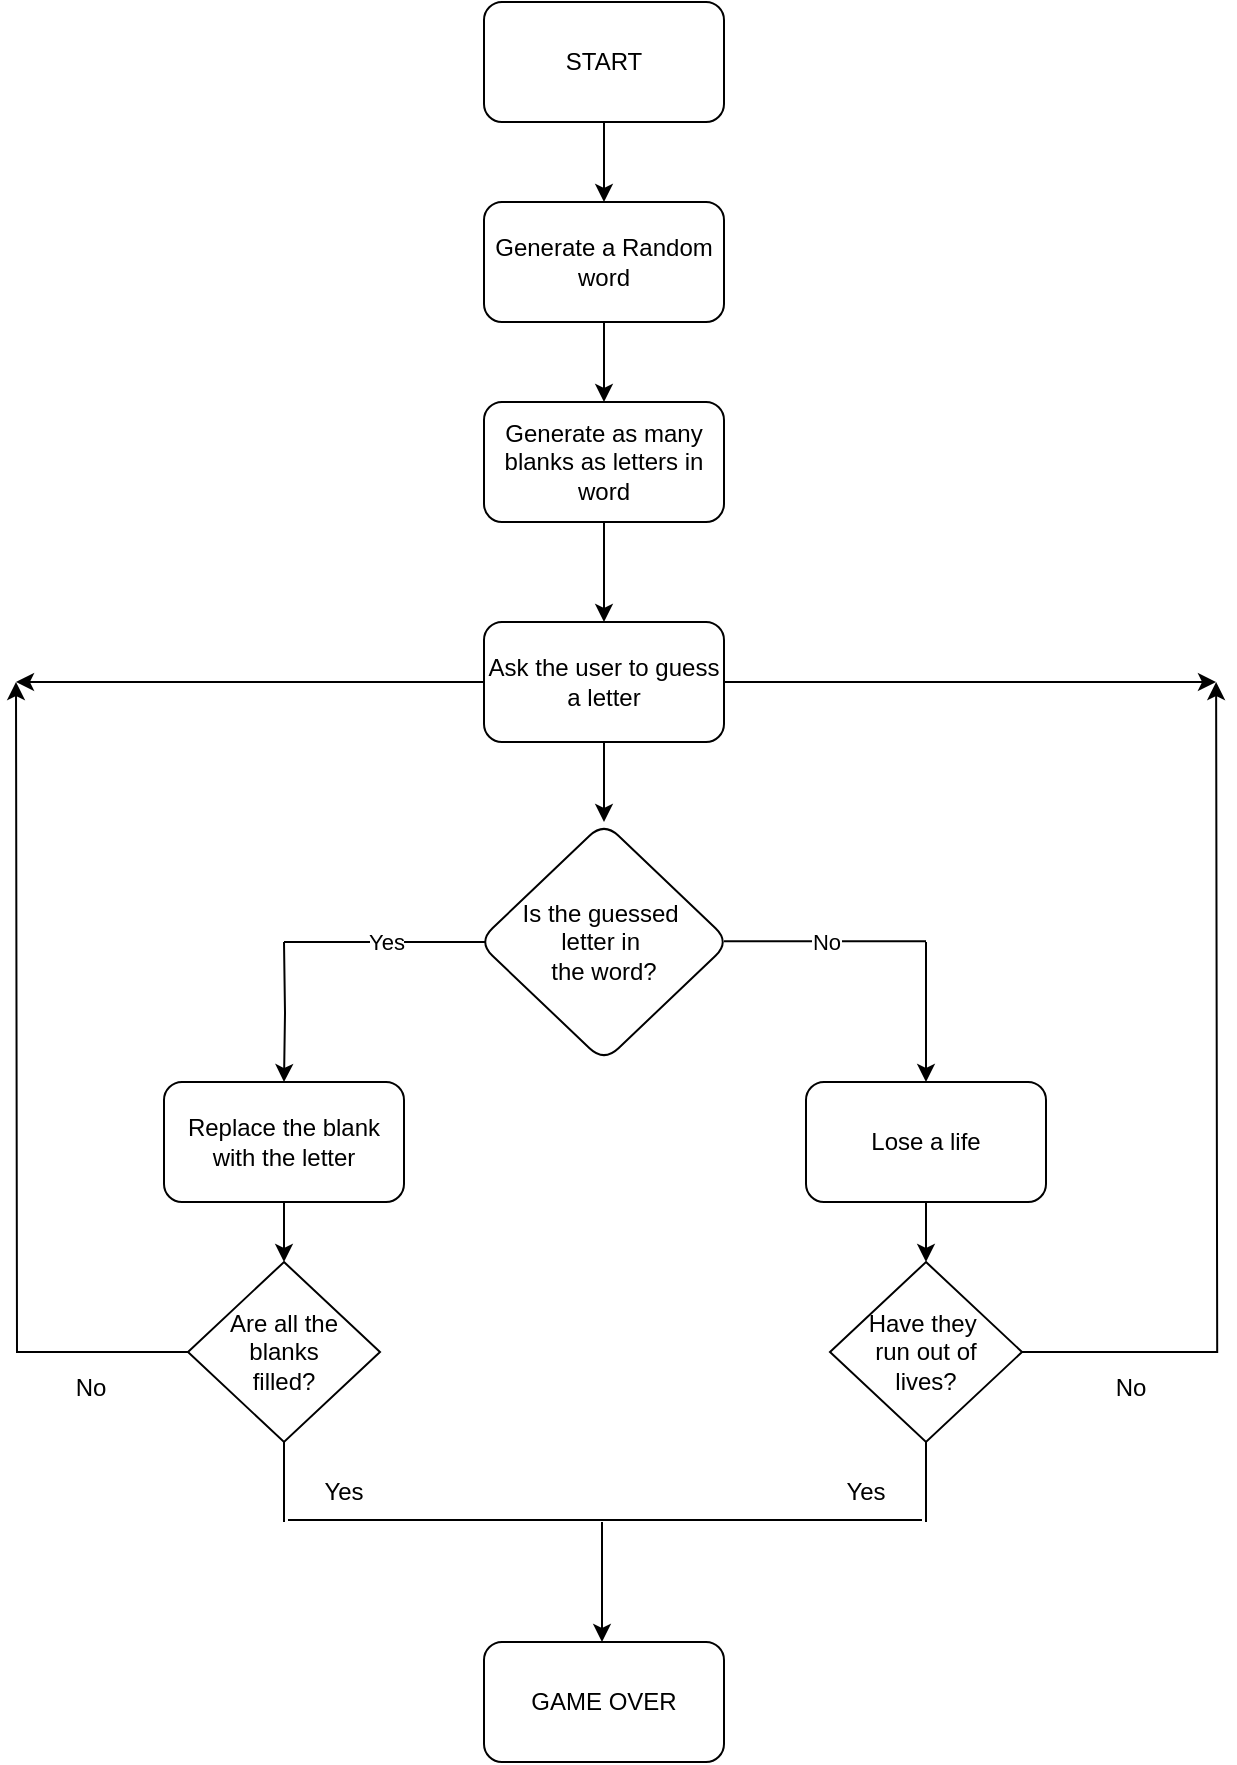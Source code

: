 <mxfile version="22.1.4" type="onedrive">
  <diagram id="C5RBs43oDa-KdzZeNtuy" name="Page-1">
    <mxGraphModel grid="1" page="1" gridSize="10" guides="1" tooltips="1" connect="1" arrows="1" fold="1" pageScale="1" pageWidth="827" pageHeight="1169" math="0" shadow="0">
      <root>
        <mxCell id="WIyWlLk6GJQsqaUBKTNV-0" />
        <mxCell id="WIyWlLk6GJQsqaUBKTNV-1" parent="WIyWlLk6GJQsqaUBKTNV-0" />
        <mxCell id="EvzbD7li760-sztUtzPp-3" style="edgeStyle=orthogonalEdgeStyle;rounded=0;orthogonalLoop=1;jettySize=auto;html=1;exitX=0.5;exitY=1;exitDx=0;exitDy=0;" edge="1" parent="WIyWlLk6GJQsqaUBKTNV-1">
          <mxGeometry relative="1" as="geometry">
            <mxPoint x="220" y="220" as="sourcePoint" />
            <mxPoint x="220" y="220" as="targetPoint" />
          </mxGeometry>
        </mxCell>
        <mxCell id="TeKCX0aCPJAGcK2ra2V3-2" value="" style="edgeStyle=orthogonalEdgeStyle;rounded=0;orthogonalLoop=1;jettySize=auto;html=1;" edge="1" parent="WIyWlLk6GJQsqaUBKTNV-1" source="TeKCX0aCPJAGcK2ra2V3-0" target="TeKCX0aCPJAGcK2ra2V3-1">
          <mxGeometry relative="1" as="geometry" />
        </mxCell>
        <mxCell id="TeKCX0aCPJAGcK2ra2V3-0" value="START" style="rounded=1;whiteSpace=wrap;html=1;" vertex="1" parent="WIyWlLk6GJQsqaUBKTNV-1">
          <mxGeometry x="354" y="40" width="120" height="60" as="geometry" />
        </mxCell>
        <mxCell id="TeKCX0aCPJAGcK2ra2V3-4" value="" style="edgeStyle=orthogonalEdgeStyle;rounded=0;orthogonalLoop=1;jettySize=auto;html=1;" edge="1" parent="WIyWlLk6GJQsqaUBKTNV-1" source="TeKCX0aCPJAGcK2ra2V3-1" target="TeKCX0aCPJAGcK2ra2V3-3">
          <mxGeometry relative="1" as="geometry" />
        </mxCell>
        <mxCell id="TeKCX0aCPJAGcK2ra2V3-1" value="Generate a Random word" style="whiteSpace=wrap;html=1;rounded=1;" vertex="1" parent="WIyWlLk6GJQsqaUBKTNV-1">
          <mxGeometry x="354" y="140" width="120" height="60" as="geometry" />
        </mxCell>
        <mxCell id="TeKCX0aCPJAGcK2ra2V3-6" value="" style="edgeStyle=orthogonalEdgeStyle;rounded=0;orthogonalLoop=1;jettySize=auto;html=1;" edge="1" parent="WIyWlLk6GJQsqaUBKTNV-1" source="TeKCX0aCPJAGcK2ra2V3-3" target="TeKCX0aCPJAGcK2ra2V3-5">
          <mxGeometry relative="1" as="geometry" />
        </mxCell>
        <mxCell id="TeKCX0aCPJAGcK2ra2V3-3" value="Generate as many blanks as letters in word" style="whiteSpace=wrap;html=1;rounded=1;" vertex="1" parent="WIyWlLk6GJQsqaUBKTNV-1">
          <mxGeometry x="354" y="240" width="120" height="60" as="geometry" />
        </mxCell>
        <mxCell id="TeKCX0aCPJAGcK2ra2V3-8" value="" style="edgeStyle=orthogonalEdgeStyle;rounded=0;orthogonalLoop=1;jettySize=auto;html=1;" edge="1" parent="WIyWlLk6GJQsqaUBKTNV-1" source="TeKCX0aCPJAGcK2ra2V3-5" target="TeKCX0aCPJAGcK2ra2V3-7">
          <mxGeometry relative="1" as="geometry" />
        </mxCell>
        <mxCell id="TeKCX0aCPJAGcK2ra2V3-32" style="edgeStyle=orthogonalEdgeStyle;rounded=0;orthogonalLoop=1;jettySize=auto;html=1;" edge="1" parent="WIyWlLk6GJQsqaUBKTNV-1" source="TeKCX0aCPJAGcK2ra2V3-5">
          <mxGeometry relative="1" as="geometry">
            <mxPoint x="120" y="380" as="targetPoint" />
          </mxGeometry>
        </mxCell>
        <mxCell id="TeKCX0aCPJAGcK2ra2V3-33" style="edgeStyle=orthogonalEdgeStyle;rounded=0;orthogonalLoop=1;jettySize=auto;html=1;" edge="1" parent="WIyWlLk6GJQsqaUBKTNV-1" source="TeKCX0aCPJAGcK2ra2V3-5">
          <mxGeometry relative="1" as="geometry">
            <mxPoint x="720" y="380" as="targetPoint" />
          </mxGeometry>
        </mxCell>
        <mxCell id="TeKCX0aCPJAGcK2ra2V3-5" value="Ask the user to guess a letter" style="whiteSpace=wrap;html=1;rounded=1;" vertex="1" parent="WIyWlLk6GJQsqaUBKTNV-1">
          <mxGeometry x="354" y="350" width="120" height="60" as="geometry" />
        </mxCell>
        <mxCell id="TeKCX0aCPJAGcK2ra2V3-7" value="Is the guessed&amp;nbsp;&lt;br&gt;letter in&amp;nbsp;&lt;br&gt;the word?" style="rhombus;whiteSpace=wrap;html=1;rounded=1;" vertex="1" parent="WIyWlLk6GJQsqaUBKTNV-1">
          <mxGeometry x="351" y="450" width="126" height="120" as="geometry" />
        </mxCell>
        <mxCell id="TeKCX0aCPJAGcK2ra2V3-12" value="" style="edgeStyle=orthogonalEdgeStyle;rounded=0;orthogonalLoop=1;jettySize=auto;html=1;" edge="1" parent="WIyWlLk6GJQsqaUBKTNV-1" target="TeKCX0aCPJAGcK2ra2V3-16">
          <mxGeometry relative="1" as="geometry">
            <mxPoint x="254" y="510" as="sourcePoint" />
            <mxPoint x="254" y="610" as="targetPoint" />
          </mxGeometry>
        </mxCell>
        <mxCell id="TeKCX0aCPJAGcK2ra2V3-13" value="Yes" style="endArrow=none;html=1;rounded=0;" edge="1" parent="WIyWlLk6GJQsqaUBKTNV-1">
          <mxGeometry width="50" height="50" relative="1" as="geometry">
            <mxPoint x="254" y="510" as="sourcePoint" />
            <mxPoint x="355" y="510" as="targetPoint" />
          </mxGeometry>
        </mxCell>
        <mxCell id="TeKCX0aCPJAGcK2ra2V3-14" value="No" style="endArrow=none;html=1;rounded=0;" edge="1" parent="WIyWlLk6GJQsqaUBKTNV-1">
          <mxGeometry width="50" height="50" relative="1" as="geometry">
            <mxPoint x="474" y="509.6" as="sourcePoint" />
            <mxPoint x="575" y="509.6" as="targetPoint" />
          </mxGeometry>
        </mxCell>
        <mxCell id="TeKCX0aCPJAGcK2ra2V3-15" value="" style="edgeStyle=orthogonalEdgeStyle;rounded=0;orthogonalLoop=1;jettySize=auto;html=1;" edge="1" parent="WIyWlLk6GJQsqaUBKTNV-1" target="TeKCX0aCPJAGcK2ra2V3-17">
          <mxGeometry relative="1" as="geometry">
            <mxPoint x="575" y="510" as="sourcePoint" />
            <mxPoint x="575" y="610" as="targetPoint" />
            <Array as="points">
              <mxPoint x="575" y="560" />
              <mxPoint x="575" y="560" />
            </Array>
          </mxGeometry>
        </mxCell>
        <mxCell id="TeKCX0aCPJAGcK2ra2V3-18" style="edgeStyle=orthogonalEdgeStyle;rounded=0;orthogonalLoop=1;jettySize=auto;html=1;" edge="1" parent="WIyWlLk6GJQsqaUBKTNV-1" source="TeKCX0aCPJAGcK2ra2V3-16">
          <mxGeometry relative="1" as="geometry">
            <mxPoint x="254" y="670" as="targetPoint" />
          </mxGeometry>
        </mxCell>
        <mxCell id="TeKCX0aCPJAGcK2ra2V3-16" value="Replace the blank with the letter" style="rounded=1;whiteSpace=wrap;html=1;" vertex="1" parent="WIyWlLk6GJQsqaUBKTNV-1">
          <mxGeometry x="194" y="580" width="120" height="60" as="geometry" />
        </mxCell>
        <mxCell id="TeKCX0aCPJAGcK2ra2V3-19" style="edgeStyle=orthogonalEdgeStyle;rounded=0;orthogonalLoop=1;jettySize=auto;html=1;" edge="1" parent="WIyWlLk6GJQsqaUBKTNV-1" source="TeKCX0aCPJAGcK2ra2V3-17">
          <mxGeometry relative="1" as="geometry">
            <mxPoint x="575" y="670" as="targetPoint" />
          </mxGeometry>
        </mxCell>
        <mxCell id="TeKCX0aCPJAGcK2ra2V3-17" value="Lose a life" style="rounded=1;whiteSpace=wrap;html=1;" vertex="1" parent="WIyWlLk6GJQsqaUBKTNV-1">
          <mxGeometry x="515" y="580" width="120" height="60" as="geometry" />
        </mxCell>
        <mxCell id="TeKCX0aCPJAGcK2ra2V3-24" style="edgeStyle=orthogonalEdgeStyle;rounded=0;orthogonalLoop=1;jettySize=auto;html=1;" edge="1" parent="WIyWlLk6GJQsqaUBKTNV-1" source="TeKCX0aCPJAGcK2ra2V3-20">
          <mxGeometry relative="1" as="geometry">
            <mxPoint x="120" y="380" as="targetPoint" />
          </mxGeometry>
        </mxCell>
        <mxCell id="TeKCX0aCPJAGcK2ra2V3-20" value="Are all the&lt;br&gt;blanks&lt;br&gt;filled?" style="rhombus;whiteSpace=wrap;html=1;" vertex="1" parent="WIyWlLk6GJQsqaUBKTNV-1">
          <mxGeometry x="206" y="670" width="96" height="90" as="geometry" />
        </mxCell>
        <mxCell id="TeKCX0aCPJAGcK2ra2V3-27" style="edgeStyle=orthogonalEdgeStyle;rounded=0;orthogonalLoop=1;jettySize=auto;html=1;" edge="1" parent="WIyWlLk6GJQsqaUBKTNV-1" source="TeKCX0aCPJAGcK2ra2V3-22">
          <mxGeometry relative="1" as="geometry">
            <mxPoint x="720.059" y="380" as="targetPoint" />
          </mxGeometry>
        </mxCell>
        <mxCell id="TeKCX0aCPJAGcK2ra2V3-22" value="Have they&amp;nbsp;&lt;br&gt;run out of&lt;br&gt;lives?" style="rhombus;whiteSpace=wrap;html=1;" vertex="1" parent="WIyWlLk6GJQsqaUBKTNV-1">
          <mxGeometry x="527" y="670" width="96" height="90" as="geometry" />
        </mxCell>
        <mxCell id="TeKCX0aCPJAGcK2ra2V3-35" value="No" style="text;html=1;align=center;verticalAlign=middle;resizable=0;points=[];autosize=1;strokeColor=none;fillColor=none;" vertex="1" parent="WIyWlLk6GJQsqaUBKTNV-1">
          <mxGeometry x="657" y="718" width="40" height="30" as="geometry" />
        </mxCell>
        <mxCell id="TeKCX0aCPJAGcK2ra2V3-36" value="No" style="text;html=1;align=center;verticalAlign=middle;resizable=0;points=[];autosize=1;strokeColor=none;fillColor=none;" vertex="1" parent="WIyWlLk6GJQsqaUBKTNV-1">
          <mxGeometry x="137" y="718" width="40" height="30" as="geometry" />
        </mxCell>
        <mxCell id="TeKCX0aCPJAGcK2ra2V3-38" value="" style="endArrow=none;html=1;rounded=0;" edge="1" parent="WIyWlLk6GJQsqaUBKTNV-1">
          <mxGeometry width="50" height="50" relative="1" as="geometry">
            <mxPoint x="254" y="800" as="sourcePoint" />
            <mxPoint x="254" y="760" as="targetPoint" />
          </mxGeometry>
        </mxCell>
        <mxCell id="TeKCX0aCPJAGcK2ra2V3-39" value="" style="endArrow=none;html=1;rounded=0;" edge="1" parent="WIyWlLk6GJQsqaUBKTNV-1">
          <mxGeometry width="50" height="50" relative="1" as="geometry">
            <mxPoint x="575" y="800" as="sourcePoint" />
            <mxPoint x="575" y="760" as="targetPoint" />
          </mxGeometry>
        </mxCell>
        <mxCell id="TeKCX0aCPJAGcK2ra2V3-43" value="" style="endArrow=none;html=1;rounded=0;" edge="1" parent="WIyWlLk6GJQsqaUBKTNV-1">
          <mxGeometry width="50" height="50" relative="1" as="geometry">
            <mxPoint x="256" y="799" as="sourcePoint" />
            <mxPoint x="573" y="799" as="targetPoint" />
            <Array as="points">
              <mxPoint x="431" y="799" />
            </Array>
          </mxGeometry>
        </mxCell>
        <mxCell id="TeKCX0aCPJAGcK2ra2V3-44" value="" style="endArrow=classic;html=1;rounded=0;" edge="1" parent="WIyWlLk6GJQsqaUBKTNV-1">
          <mxGeometry width="50" height="50" relative="1" as="geometry">
            <mxPoint x="413" y="800" as="sourcePoint" />
            <mxPoint x="413" y="860" as="targetPoint" />
          </mxGeometry>
        </mxCell>
        <mxCell id="TeKCX0aCPJAGcK2ra2V3-45" value="Yes" style="text;html=1;strokeColor=none;fillColor=none;align=center;verticalAlign=middle;whiteSpace=wrap;rounded=0;" vertex="1" parent="WIyWlLk6GJQsqaUBKTNV-1">
          <mxGeometry x="515" y="770" width="60" height="30" as="geometry" />
        </mxCell>
        <mxCell id="TeKCX0aCPJAGcK2ra2V3-46" value="Yes" style="text;html=1;strokeColor=none;fillColor=none;align=center;verticalAlign=middle;whiteSpace=wrap;rounded=0;" vertex="1" parent="WIyWlLk6GJQsqaUBKTNV-1">
          <mxGeometry x="254" y="770" width="60" height="30" as="geometry" />
        </mxCell>
        <mxCell id="TeKCX0aCPJAGcK2ra2V3-47" value="GAME OVER" style="rounded=1;whiteSpace=wrap;html=1;" vertex="1" parent="WIyWlLk6GJQsqaUBKTNV-1">
          <mxGeometry x="354" y="860" width="120" height="60" as="geometry" />
        </mxCell>
      </root>
    </mxGraphModel>
  </diagram>
</mxfile>
